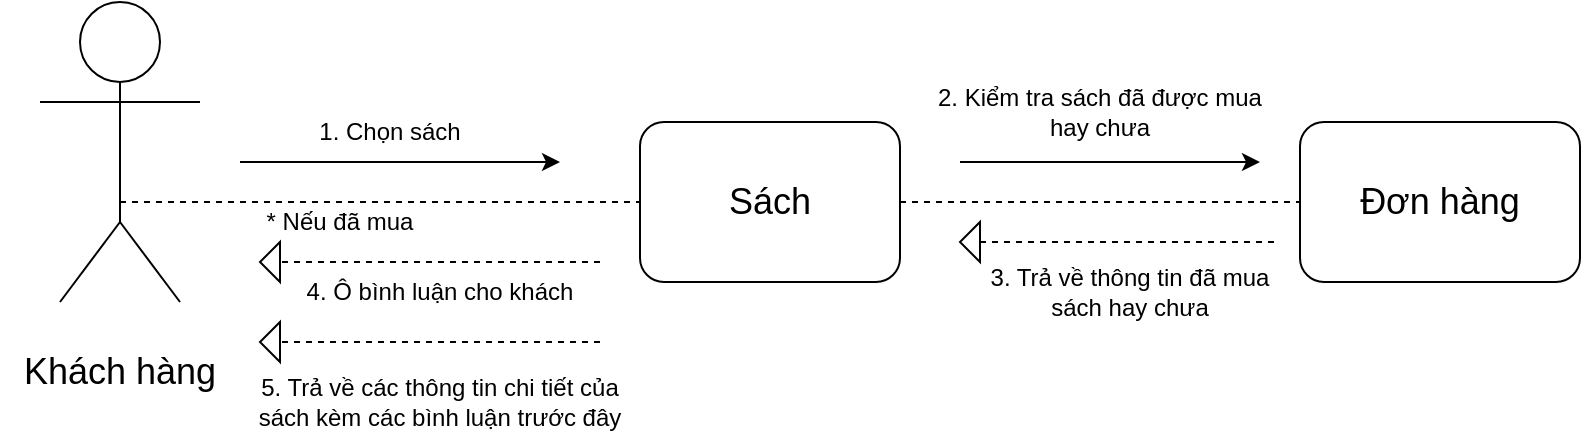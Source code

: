 <mxfile version="27.1.4">
  <diagram name="Page-1" id="R5FMiv8IkNkPfaCIDgPt">
    <mxGraphModel dx="1143" dy="566" grid="1" gridSize="10" guides="1" tooltips="1" connect="1" arrows="1" fold="1" page="1" pageScale="1" pageWidth="850" pageHeight="1100" math="0" shadow="0">
      <root>
        <mxCell id="0" />
        <mxCell id="1" parent="0" />
        <mxCell id="Z0EwmGtUMcZmgsEmI1CB-1" value="" style="ellipse;whiteSpace=wrap;html=1;aspect=fixed;" vertex="1" parent="1">
          <mxGeometry x="80" y="160" width="40" height="40" as="geometry" />
        </mxCell>
        <mxCell id="Z0EwmGtUMcZmgsEmI1CB-2" value="" style="endArrow=none;html=1;rounded=0;entryX=0.5;entryY=1;entryDx=0;entryDy=0;" edge="1" parent="1" target="Z0EwmGtUMcZmgsEmI1CB-1">
          <mxGeometry width="50" height="50" relative="1" as="geometry">
            <mxPoint x="100" y="270" as="sourcePoint" />
            <mxPoint x="450" y="400" as="targetPoint" />
          </mxGeometry>
        </mxCell>
        <mxCell id="Z0EwmGtUMcZmgsEmI1CB-3" value="" style="endArrow=none;html=1;rounded=0;" edge="1" parent="1">
          <mxGeometry width="50" height="50" relative="1" as="geometry">
            <mxPoint x="140" y="210" as="sourcePoint" />
            <mxPoint x="60" y="210" as="targetPoint" />
          </mxGeometry>
        </mxCell>
        <mxCell id="Z0EwmGtUMcZmgsEmI1CB-4" value="" style="endArrow=none;html=1;rounded=0;" edge="1" parent="1">
          <mxGeometry width="50" height="50" relative="1" as="geometry">
            <mxPoint x="130" y="310" as="sourcePoint" />
            <mxPoint x="100" y="270" as="targetPoint" />
          </mxGeometry>
        </mxCell>
        <mxCell id="Z0EwmGtUMcZmgsEmI1CB-5" value="" style="endArrow=none;html=1;rounded=0;" edge="1" parent="1">
          <mxGeometry width="50" height="50" relative="1" as="geometry">
            <mxPoint x="70" y="310" as="sourcePoint" />
            <mxPoint x="100" y="270" as="targetPoint" />
          </mxGeometry>
        </mxCell>
        <mxCell id="Z0EwmGtUMcZmgsEmI1CB-6" value="&lt;font style=&quot;font-size: 18px;&quot;&gt;Khách hàng&lt;/font&gt;" style="text;html=1;align=center;verticalAlign=middle;whiteSpace=wrap;rounded=0;" vertex="1" parent="1">
          <mxGeometry x="40" y="330" width="120" height="30" as="geometry" />
        </mxCell>
        <mxCell id="Z0EwmGtUMcZmgsEmI1CB-7" value="&lt;font style=&quot;font-size: 18px;&quot;&gt;Sách&lt;/font&gt;" style="rounded=1;whiteSpace=wrap;html=1;" vertex="1" parent="1">
          <mxGeometry x="360" y="220" width="130" height="80" as="geometry" />
        </mxCell>
        <mxCell id="Z0EwmGtUMcZmgsEmI1CB-8" value="" style="endArrow=none;dashed=1;html=1;rounded=0;entryX=0;entryY=0.5;entryDx=0;entryDy=0;" edge="1" parent="1" target="Z0EwmGtUMcZmgsEmI1CB-7">
          <mxGeometry width="50" height="50" relative="1" as="geometry">
            <mxPoint x="100" y="260" as="sourcePoint" />
            <mxPoint x="470" y="230" as="targetPoint" />
          </mxGeometry>
        </mxCell>
        <mxCell id="Z0EwmGtUMcZmgsEmI1CB-9" value="" style="endArrow=classic;html=1;rounded=0;" edge="1" parent="1">
          <mxGeometry width="50" height="50" relative="1" as="geometry">
            <mxPoint x="160" y="240" as="sourcePoint" />
            <mxPoint x="320" y="240" as="targetPoint" />
          </mxGeometry>
        </mxCell>
        <mxCell id="Z0EwmGtUMcZmgsEmI1CB-10" value="1. Chọn sách" style="text;html=1;align=center;verticalAlign=middle;whiteSpace=wrap;rounded=0;" vertex="1" parent="1">
          <mxGeometry x="170" y="210" width="130" height="30" as="geometry" />
        </mxCell>
        <mxCell id="Z0EwmGtUMcZmgsEmI1CB-11" value="&lt;font style=&quot;font-size: 18px;&quot;&gt;Đơn hàng&lt;/font&gt;" style="rounded=1;whiteSpace=wrap;html=1;" vertex="1" parent="1">
          <mxGeometry x="690" y="220" width="140" height="80" as="geometry" />
        </mxCell>
        <mxCell id="Z0EwmGtUMcZmgsEmI1CB-12" value="" style="endArrow=none;dashed=1;html=1;rounded=0;exitX=1;exitY=0.5;exitDx=0;exitDy=0;entryX=0;entryY=0.5;entryDx=0;entryDy=0;" edge="1" parent="1" source="Z0EwmGtUMcZmgsEmI1CB-7" target="Z0EwmGtUMcZmgsEmI1CB-11">
          <mxGeometry width="50" height="50" relative="1" as="geometry">
            <mxPoint x="420" y="270" as="sourcePoint" />
            <mxPoint x="470" y="220" as="targetPoint" />
          </mxGeometry>
        </mxCell>
        <mxCell id="Z0EwmGtUMcZmgsEmI1CB-13" value="" style="endArrow=classic;html=1;rounded=0;" edge="1" parent="1">
          <mxGeometry width="50" height="50" relative="1" as="geometry">
            <mxPoint x="520" y="240" as="sourcePoint" />
            <mxPoint x="670" y="240" as="targetPoint" />
          </mxGeometry>
        </mxCell>
        <mxCell id="Z0EwmGtUMcZmgsEmI1CB-14" value="2. Kiểm tra sách đã được mua hay chưa" style="text;html=1;align=center;verticalAlign=middle;whiteSpace=wrap;rounded=0;" vertex="1" parent="1">
          <mxGeometry x="500" y="200" width="180" height="30" as="geometry" />
        </mxCell>
        <mxCell id="Z0EwmGtUMcZmgsEmI1CB-15" value="" style="endArrow=none;dashed=1;html=1;rounded=0;" edge="1" parent="1" source="Z0EwmGtUMcZmgsEmI1CB-16">
          <mxGeometry width="50" height="50" relative="1" as="geometry">
            <mxPoint x="530" y="280" as="sourcePoint" />
            <mxPoint x="680" y="280" as="targetPoint" />
          </mxGeometry>
        </mxCell>
        <mxCell id="Z0EwmGtUMcZmgsEmI1CB-17" value="" style="endArrow=none;dashed=1;html=1;rounded=0;" edge="1" parent="1" target="Z0EwmGtUMcZmgsEmI1CB-16">
          <mxGeometry width="50" height="50" relative="1" as="geometry">
            <mxPoint x="530" y="280" as="sourcePoint" />
            <mxPoint x="680" y="280" as="targetPoint" />
          </mxGeometry>
        </mxCell>
        <mxCell id="Z0EwmGtUMcZmgsEmI1CB-16" value="" style="triangle;whiteSpace=wrap;html=1;direction=west;" vertex="1" parent="1">
          <mxGeometry x="520" y="270" width="10" height="20" as="geometry" />
        </mxCell>
        <mxCell id="Z0EwmGtUMcZmgsEmI1CB-19" value="3. Trả về thông tin đã mua sách hay chưa" style="text;html=1;align=center;verticalAlign=middle;whiteSpace=wrap;rounded=0;" vertex="1" parent="1">
          <mxGeometry x="520" y="290" width="170" height="30" as="geometry" />
        </mxCell>
        <mxCell id="Z0EwmGtUMcZmgsEmI1CB-20" value="* Nếu đã mua" style="text;html=1;align=center;verticalAlign=middle;whiteSpace=wrap;rounded=0;" vertex="1" parent="1">
          <mxGeometry x="170" y="260" width="80" height="20" as="geometry" />
        </mxCell>
        <mxCell id="Z0EwmGtUMcZmgsEmI1CB-21" value="" style="triangle;whiteSpace=wrap;html=1;direction=west;" vertex="1" parent="1">
          <mxGeometry x="170" y="280" width="10" height="20" as="geometry" />
        </mxCell>
        <mxCell id="Z0EwmGtUMcZmgsEmI1CB-22" value="" style="endArrow=none;dashed=1;html=1;rounded=0;entryX=0;entryY=0.5;entryDx=0;entryDy=0;" edge="1" parent="1" target="Z0EwmGtUMcZmgsEmI1CB-21">
          <mxGeometry width="50" height="50" relative="1" as="geometry">
            <mxPoint x="340" y="290" as="sourcePoint" />
            <mxPoint x="490" y="210" as="targetPoint" />
          </mxGeometry>
        </mxCell>
        <mxCell id="Z0EwmGtUMcZmgsEmI1CB-23" value="4. Ô bình luận cho khách" style="text;html=1;align=center;verticalAlign=middle;whiteSpace=wrap;rounded=0;" vertex="1" parent="1">
          <mxGeometry x="180" y="290" width="160" height="30" as="geometry" />
        </mxCell>
        <mxCell id="Z0EwmGtUMcZmgsEmI1CB-24" value="" style="triangle;whiteSpace=wrap;html=1;direction=west;" vertex="1" parent="1">
          <mxGeometry x="170" y="320" width="10" height="20" as="geometry" />
        </mxCell>
        <mxCell id="Z0EwmGtUMcZmgsEmI1CB-25" value="" style="endArrow=none;dashed=1;html=1;rounded=0;entryX=0;entryY=0.5;entryDx=0;entryDy=0;" edge="1" parent="1" target="Z0EwmGtUMcZmgsEmI1CB-24">
          <mxGeometry width="50" height="50" relative="1" as="geometry">
            <mxPoint x="340" y="330" as="sourcePoint" />
            <mxPoint x="470" y="220" as="targetPoint" />
          </mxGeometry>
        </mxCell>
        <mxCell id="Z0EwmGtUMcZmgsEmI1CB-26" value="5. Trả về các thông tin chi tiết của sách kèm các bình luận trước đây" style="text;html=1;align=center;verticalAlign=middle;whiteSpace=wrap;rounded=0;" vertex="1" parent="1">
          <mxGeometry x="160" y="340" width="200" height="40" as="geometry" />
        </mxCell>
      </root>
    </mxGraphModel>
  </diagram>
</mxfile>
